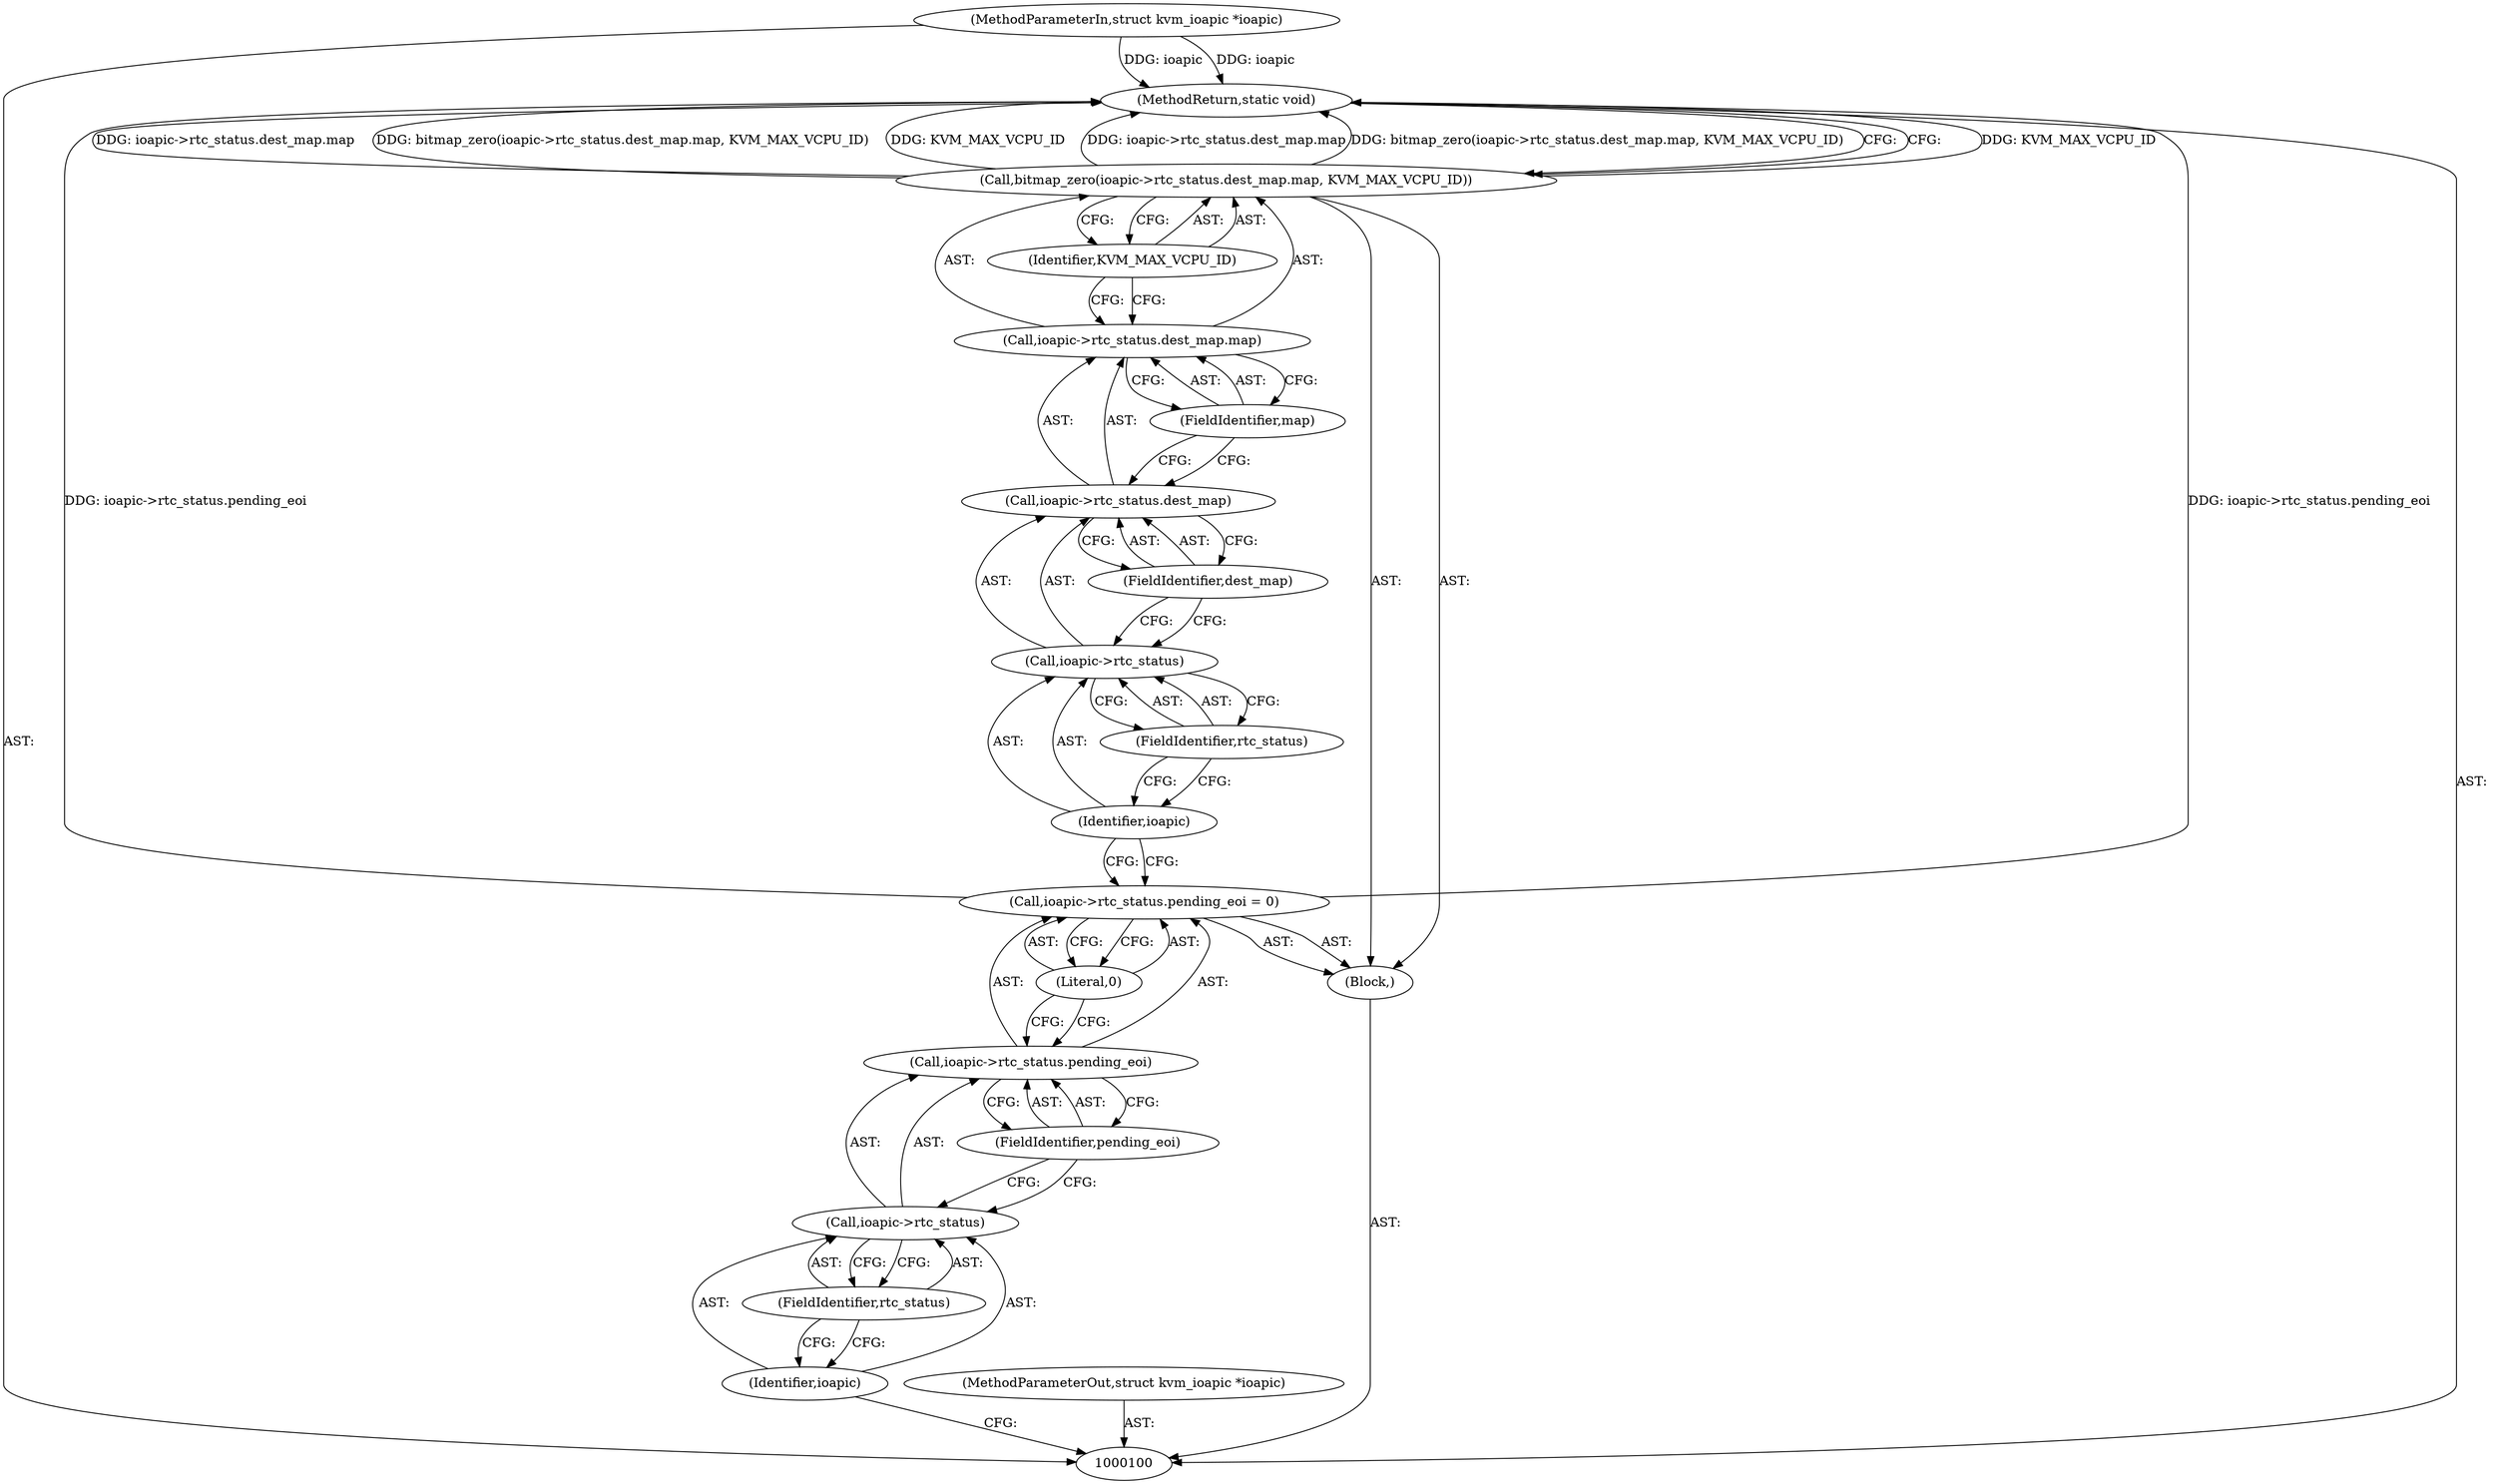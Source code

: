 digraph "0_linux_81cdb259fb6d8c1c4ecfeea389ff5a73c07f5755" {
"1000119" [label="(MethodReturn,static void)"];
"1000101" [label="(MethodParameterIn,struct kvm_ioapic *ioapic)"];
"1000146" [label="(MethodParameterOut,struct kvm_ioapic *ioapic)"];
"1000102" [label="(Block,)"];
"1000107" [label="(FieldIdentifier,rtc_status)"];
"1000103" [label="(Call,ioapic->rtc_status.pending_eoi = 0)"];
"1000104" [label="(Call,ioapic->rtc_status.pending_eoi)"];
"1000105" [label="(Call,ioapic->rtc_status)"];
"1000106" [label="(Identifier,ioapic)"];
"1000108" [label="(FieldIdentifier,pending_eoi)"];
"1000109" [label="(Literal,0)"];
"1000110" [label="(Call,bitmap_zero(ioapic->rtc_status.dest_map.map, KVM_MAX_VCPU_ID))"];
"1000111" [label="(Call,ioapic->rtc_status.dest_map.map)"];
"1000112" [label="(Call,ioapic->rtc_status.dest_map)"];
"1000113" [label="(Call,ioapic->rtc_status)"];
"1000114" [label="(Identifier,ioapic)"];
"1000115" [label="(FieldIdentifier,rtc_status)"];
"1000116" [label="(FieldIdentifier,dest_map)"];
"1000117" [label="(FieldIdentifier,map)"];
"1000118" [label="(Identifier,KVM_MAX_VCPU_ID)"];
"1000119" -> "1000100"  [label="AST: "];
"1000119" -> "1000110"  [label="CFG: "];
"1000103" -> "1000119"  [label="DDG: ioapic->rtc_status.pending_eoi"];
"1000110" -> "1000119"  [label="DDG: KVM_MAX_VCPU_ID"];
"1000110" -> "1000119"  [label="DDG: ioapic->rtc_status.dest_map.map"];
"1000110" -> "1000119"  [label="DDG: bitmap_zero(ioapic->rtc_status.dest_map.map, KVM_MAX_VCPU_ID)"];
"1000101" -> "1000119"  [label="DDG: ioapic"];
"1000101" -> "1000100"  [label="AST: "];
"1000101" -> "1000119"  [label="DDG: ioapic"];
"1000146" -> "1000100"  [label="AST: "];
"1000102" -> "1000100"  [label="AST: "];
"1000103" -> "1000102"  [label="AST: "];
"1000110" -> "1000102"  [label="AST: "];
"1000107" -> "1000105"  [label="AST: "];
"1000107" -> "1000106"  [label="CFG: "];
"1000105" -> "1000107"  [label="CFG: "];
"1000103" -> "1000102"  [label="AST: "];
"1000103" -> "1000109"  [label="CFG: "];
"1000104" -> "1000103"  [label="AST: "];
"1000109" -> "1000103"  [label="AST: "];
"1000114" -> "1000103"  [label="CFG: "];
"1000103" -> "1000119"  [label="DDG: ioapic->rtc_status.pending_eoi"];
"1000104" -> "1000103"  [label="AST: "];
"1000104" -> "1000108"  [label="CFG: "];
"1000105" -> "1000104"  [label="AST: "];
"1000108" -> "1000104"  [label="AST: "];
"1000109" -> "1000104"  [label="CFG: "];
"1000105" -> "1000104"  [label="AST: "];
"1000105" -> "1000107"  [label="CFG: "];
"1000106" -> "1000105"  [label="AST: "];
"1000107" -> "1000105"  [label="AST: "];
"1000108" -> "1000105"  [label="CFG: "];
"1000106" -> "1000105"  [label="AST: "];
"1000106" -> "1000100"  [label="CFG: "];
"1000107" -> "1000106"  [label="CFG: "];
"1000108" -> "1000104"  [label="AST: "];
"1000108" -> "1000105"  [label="CFG: "];
"1000104" -> "1000108"  [label="CFG: "];
"1000109" -> "1000103"  [label="AST: "];
"1000109" -> "1000104"  [label="CFG: "];
"1000103" -> "1000109"  [label="CFG: "];
"1000110" -> "1000102"  [label="AST: "];
"1000110" -> "1000118"  [label="CFG: "];
"1000111" -> "1000110"  [label="AST: "];
"1000118" -> "1000110"  [label="AST: "];
"1000119" -> "1000110"  [label="CFG: "];
"1000110" -> "1000119"  [label="DDG: KVM_MAX_VCPU_ID"];
"1000110" -> "1000119"  [label="DDG: ioapic->rtc_status.dest_map.map"];
"1000110" -> "1000119"  [label="DDG: bitmap_zero(ioapic->rtc_status.dest_map.map, KVM_MAX_VCPU_ID)"];
"1000111" -> "1000110"  [label="AST: "];
"1000111" -> "1000117"  [label="CFG: "];
"1000112" -> "1000111"  [label="AST: "];
"1000117" -> "1000111"  [label="AST: "];
"1000118" -> "1000111"  [label="CFG: "];
"1000112" -> "1000111"  [label="AST: "];
"1000112" -> "1000116"  [label="CFG: "];
"1000113" -> "1000112"  [label="AST: "];
"1000116" -> "1000112"  [label="AST: "];
"1000117" -> "1000112"  [label="CFG: "];
"1000113" -> "1000112"  [label="AST: "];
"1000113" -> "1000115"  [label="CFG: "];
"1000114" -> "1000113"  [label="AST: "];
"1000115" -> "1000113"  [label="AST: "];
"1000116" -> "1000113"  [label="CFG: "];
"1000114" -> "1000113"  [label="AST: "];
"1000114" -> "1000103"  [label="CFG: "];
"1000115" -> "1000114"  [label="CFG: "];
"1000115" -> "1000113"  [label="AST: "];
"1000115" -> "1000114"  [label="CFG: "];
"1000113" -> "1000115"  [label="CFG: "];
"1000116" -> "1000112"  [label="AST: "];
"1000116" -> "1000113"  [label="CFG: "];
"1000112" -> "1000116"  [label="CFG: "];
"1000117" -> "1000111"  [label="AST: "];
"1000117" -> "1000112"  [label="CFG: "];
"1000111" -> "1000117"  [label="CFG: "];
"1000118" -> "1000110"  [label="AST: "];
"1000118" -> "1000111"  [label="CFG: "];
"1000110" -> "1000118"  [label="CFG: "];
}
